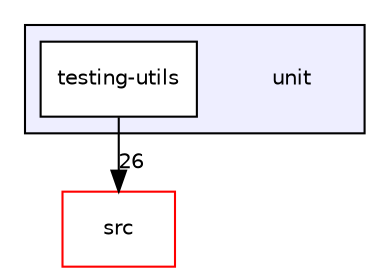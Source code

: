 digraph "/home/runner/work/cbmc-documentation/cbmc-documentation/unit" {
  bgcolor=transparent;
  compound=true
  node [ fontsize="10", fontname="Helvetica"];
  edge [ labelfontsize="10", labelfontname="Helvetica"];
  subgraph clusterdir_cc0b5cae3b7a81a4c0ef074802e575f9 {
    graph [ bgcolor="#eeeeff", pencolor="black", label="" URL="dir_cc0b5cae3b7a81a4c0ef074802e575f9.html"];
    dir_cc0b5cae3b7a81a4c0ef074802e575f9 [shape=plaintext label="unit"];
    dir_a4b025365c382020d6662ae0c67417ed [shape=box label="testing-utils" color="black" fillcolor="white" style="filled" URL="dir_a4b025365c382020d6662ae0c67417ed.html"];
  }
  dir_68267d1309a1af8e8297ef4c3efbcdba [shape=box label="src" color="red" URL="dir_68267d1309a1af8e8297ef4c3efbcdba.html"];
  dir_a4b025365c382020d6662ae0c67417ed->dir_68267d1309a1af8e8297ef4c3efbcdba [headlabel="26", labeldistance=1.5 headhref="dir_000061_000014.html"];
}
